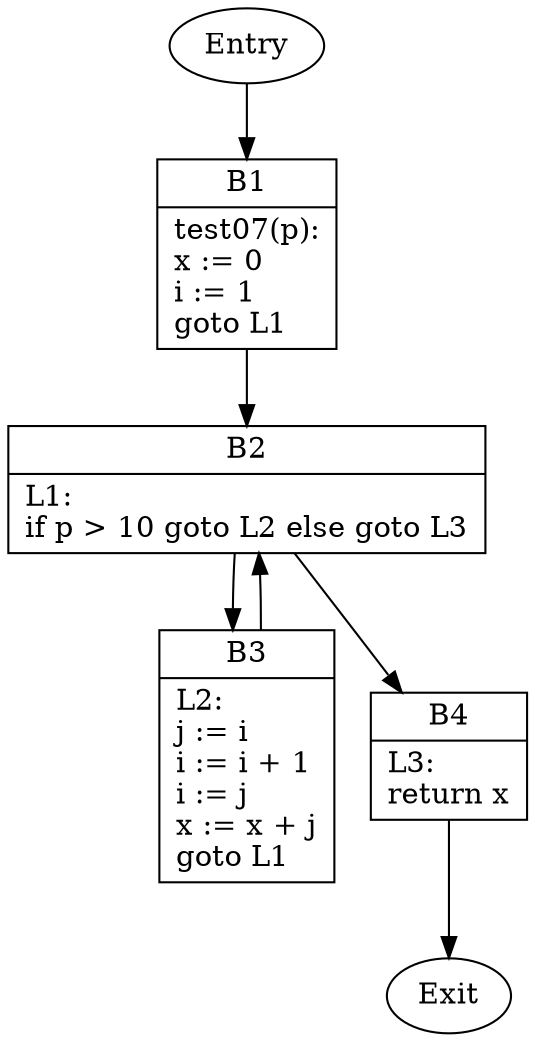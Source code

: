 digraph CFG {
    B1 [shape=record label="{B1|test07(p):\lx := 0\li := 1\lgoto L1\l}"];
    B2 [shape=record label="{B2|L1:\lif p \> 10 goto L2 else goto L3\l}"];
    B3 [shape=record label="{B3|L2:\lj := i\li := i + 1\li := j\lx := x + j\lgoto L1\l}"];
    B4 [shape=record label="{B4|L3:\lreturn x\l}"];
    Entry -> B1;
    B1 -> B2;
    B2 -> B3;
    B2 -> B4;
    B3 -> B2;
    B4 -> Exit;
}
